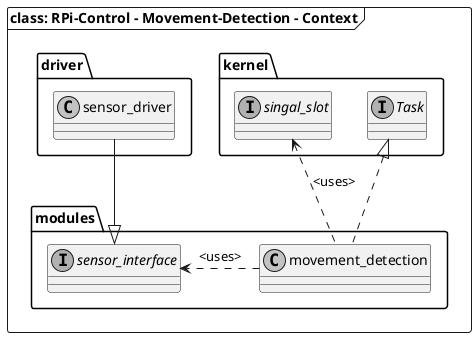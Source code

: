 @startuml movement_detection_context

'***************************************************************************

skinparam monochrome true
' skinparam linetype ortho

'***************************************************************************

frame "class: RPi-Control - Movement-Detection - Context" {

'***************************************************************************

    folder "kernel" {

        interface Task {

        }

        interface singal_slot {

        }
    }

    folder "driver" {
        class sensor_driver {

        }
    }

    folder "modules" {
        interface sensor_interface {

        }

        class movement_detection  {

        }
    }

    movement_detection .up.|> Task
    movement_detection .up.> singal_slot : <uses>
    movement_detection .right.> sensor_interface : <uses>

    sensor_driver -down-|> sensor_interface

'***************************************************************************

}

'***************************************************************************

@enduml

